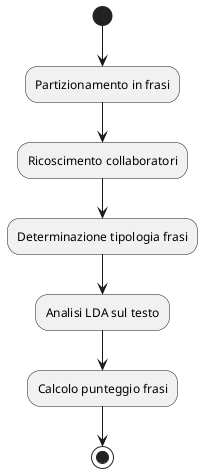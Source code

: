 @startuml

(*)--> "Partizionamento in frasi"
--> "Ricoscimento collaboratori"
-->"Determinazione tipologia frasi"
-->"Analisi LDA sul testo"
-->"Calcolo punteggio frasi"
-->(*)
@enduml
